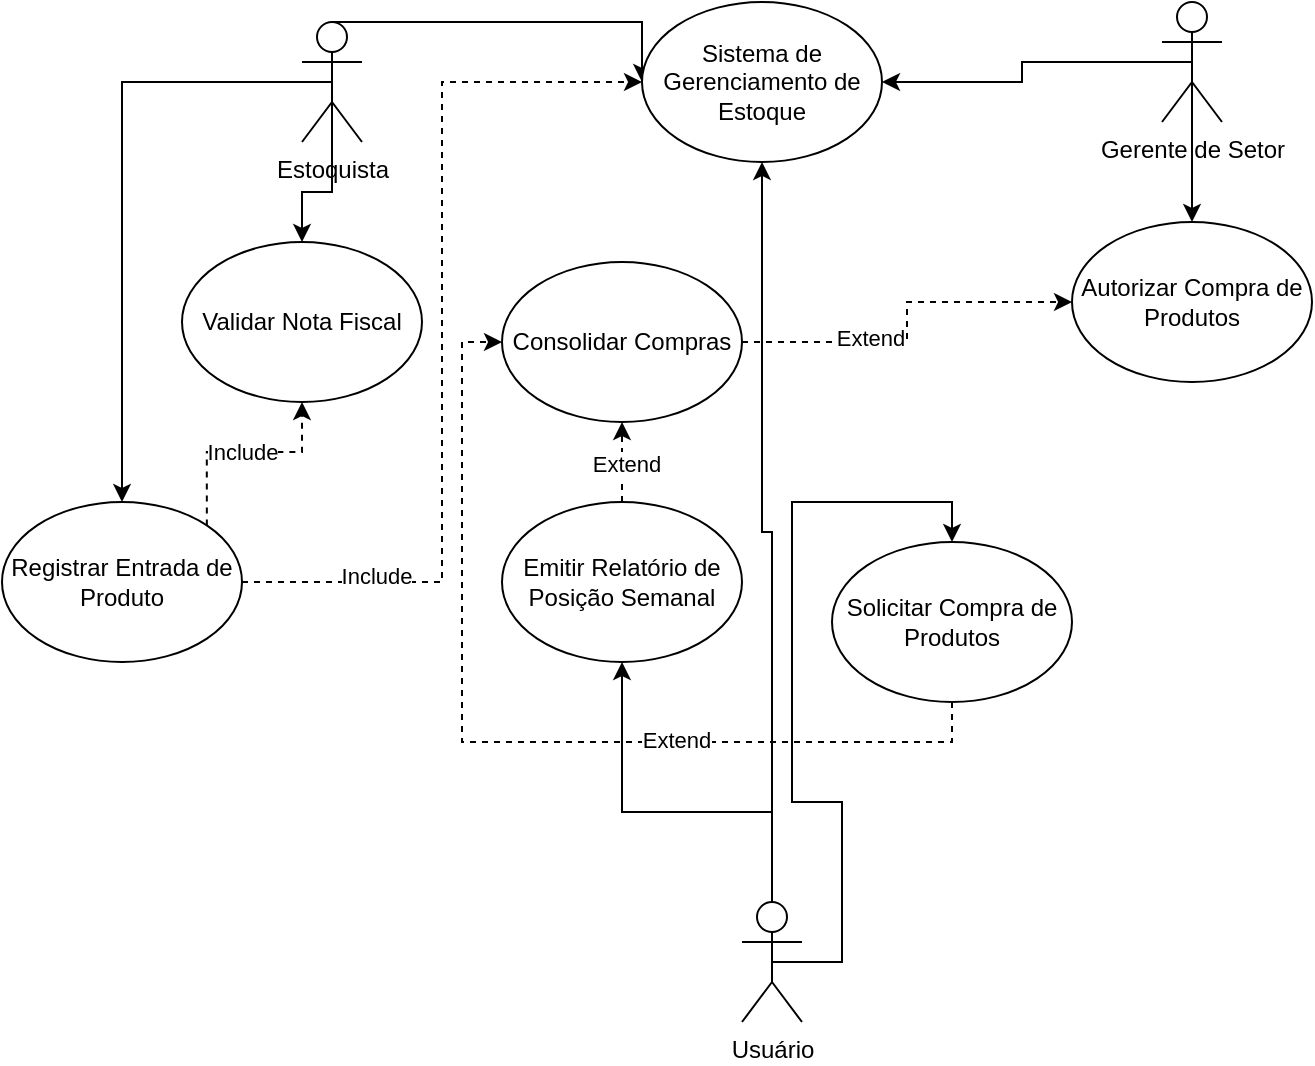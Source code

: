 <mxfile version="24.8.6">
  <diagram id="C5RBs43oDa-KdzZeNtuy" name="Page-1">
    <mxGraphModel dx="1393" dy="796" grid="1" gridSize="10" guides="1" tooltips="1" connect="1" arrows="1" fold="1" page="1" pageScale="1" pageWidth="827" pageHeight="1169" math="0" shadow="0">
      <root>
        <mxCell id="WIyWlLk6GJQsqaUBKTNV-0" />
        <mxCell id="WIyWlLk6GJQsqaUBKTNV-1" parent="WIyWlLk6GJQsqaUBKTNV-0" />
        <mxCell id="fb_G9yq6q-zGA6ELe5B0-9" style="edgeStyle=orthogonalEdgeStyle;rounded=0;orthogonalLoop=1;jettySize=auto;html=1;exitX=0.5;exitY=0.5;exitDx=0;exitDy=0;exitPerimeter=0;jumpStyle=none;" parent="WIyWlLk6GJQsqaUBKTNV-1" source="fb_G9yq6q-zGA6ELe5B0-0" target="fb_G9yq6q-zGA6ELe5B0-3" edge="1">
          <mxGeometry relative="1" as="geometry" />
        </mxCell>
        <mxCell id="niN7HjU78S2EYoLI-KRN-1" style="edgeStyle=orthogonalEdgeStyle;rounded=0;orthogonalLoop=1;jettySize=auto;html=1;exitX=0.5;exitY=0.5;exitDx=0;exitDy=0;exitPerimeter=0;entryX=0.5;entryY=0;entryDx=0;entryDy=0;" edge="1" parent="WIyWlLk6GJQsqaUBKTNV-1" source="fb_G9yq6q-zGA6ELe5B0-0" target="fb_G9yq6q-zGA6ELe5B0-4">
          <mxGeometry relative="1" as="geometry" />
        </mxCell>
        <mxCell id="niN7HjU78S2EYoLI-KRN-3" style="edgeStyle=orthogonalEdgeStyle;rounded=0;orthogonalLoop=1;jettySize=auto;html=1;exitX=0.5;exitY=0.5;exitDx=0;exitDy=0;exitPerimeter=0;entryX=0;entryY=0.5;entryDx=0;entryDy=0;" edge="1" parent="WIyWlLk6GJQsqaUBKTNV-1" source="fb_G9yq6q-zGA6ELe5B0-0" target="niN7HjU78S2EYoLI-KRN-0">
          <mxGeometry relative="1" as="geometry">
            <Array as="points">
              <mxPoint x="225" y="60" />
              <mxPoint x="380" y="60" />
            </Array>
          </mxGeometry>
        </mxCell>
        <mxCell id="fb_G9yq6q-zGA6ELe5B0-0" value="Estoquista" style="shape=umlActor;verticalLabelPosition=bottom;verticalAlign=top;html=1;outlineConnect=0;" parent="WIyWlLk6GJQsqaUBKTNV-1" vertex="1">
          <mxGeometry x="210" y="60" width="30" height="60" as="geometry" />
        </mxCell>
        <mxCell id="fb_G9yq6q-zGA6ELe5B0-8" style="edgeStyle=orthogonalEdgeStyle;rounded=0;orthogonalLoop=1;jettySize=auto;html=1;exitX=0.5;exitY=0.5;exitDx=0;exitDy=0;exitPerimeter=0;entryX=0.5;entryY=0.5;entryDx=0;entryDy=0;entryPerimeter=0;" parent="WIyWlLk6GJQsqaUBKTNV-1" source="fb_G9yq6q-zGA6ELe5B0-1" target="fb_G9yq6q-zGA6ELe5B0-1" edge="1">
          <mxGeometry relative="1" as="geometry">
            <mxPoint x="500" y="70" as="targetPoint" />
          </mxGeometry>
        </mxCell>
        <mxCell id="fb_G9yq6q-zGA6ELe5B0-22" style="edgeStyle=orthogonalEdgeStyle;rounded=0;orthogonalLoop=1;jettySize=auto;html=1;exitX=0.5;exitY=0.5;exitDx=0;exitDy=0;exitPerimeter=0;entryX=0.5;entryY=0;entryDx=0;entryDy=0;" parent="WIyWlLk6GJQsqaUBKTNV-1" source="fb_G9yq6q-zGA6ELe5B0-1" target="fb_G9yq6q-zGA6ELe5B0-6" edge="1">
          <mxGeometry relative="1" as="geometry" />
        </mxCell>
        <mxCell id="niN7HjU78S2EYoLI-KRN-5" style="edgeStyle=orthogonalEdgeStyle;rounded=0;orthogonalLoop=1;jettySize=auto;html=1;exitX=0.5;exitY=0.5;exitDx=0;exitDy=0;exitPerimeter=0;" edge="1" parent="WIyWlLk6GJQsqaUBKTNV-1" source="fb_G9yq6q-zGA6ELe5B0-1" target="niN7HjU78S2EYoLI-KRN-0">
          <mxGeometry relative="1" as="geometry" />
        </mxCell>
        <mxCell id="niN7HjU78S2EYoLI-KRN-12" style="edgeStyle=elbowEdgeStyle;rounded=0;orthogonalLoop=1;jettySize=auto;html=1;exitX=0.5;exitY=0.5;exitDx=0;exitDy=0;exitPerimeter=0;entryX=0.5;entryY=1;entryDx=0;entryDy=0;" edge="1" parent="WIyWlLk6GJQsqaUBKTNV-1" source="fb_G9yq6q-zGA6ELe5B0-1" target="fb_G9yq6q-zGA6ELe5B0-5">
          <mxGeometry relative="1" as="geometry" />
        </mxCell>
        <mxCell id="fb_G9yq6q-zGA6ELe5B0-1" value="Usuário" style="shape=umlActor;verticalLabelPosition=bottom;verticalAlign=top;html=1;outlineConnect=0;" parent="WIyWlLk6GJQsqaUBKTNV-1" vertex="1">
          <mxGeometry x="430" y="500" width="30" height="60" as="geometry" />
        </mxCell>
        <mxCell id="fb_G9yq6q-zGA6ELe5B0-14" style="edgeStyle=orthogonalEdgeStyle;rounded=0;orthogonalLoop=1;jettySize=auto;html=1;exitX=0.5;exitY=0.5;exitDx=0;exitDy=0;exitPerimeter=0;entryX=0.5;entryY=0;entryDx=0;entryDy=0;" parent="WIyWlLk6GJQsqaUBKTNV-1" source="fb_G9yq6q-zGA6ELe5B0-2" target="fb_G9yq6q-zGA6ELe5B0-7" edge="1">
          <mxGeometry relative="1" as="geometry" />
        </mxCell>
        <mxCell id="niN7HjU78S2EYoLI-KRN-4" style="edgeStyle=orthogonalEdgeStyle;rounded=0;orthogonalLoop=1;jettySize=auto;html=1;exitX=0.5;exitY=0.5;exitDx=0;exitDy=0;exitPerimeter=0;entryX=1;entryY=0.5;entryDx=0;entryDy=0;" edge="1" parent="WIyWlLk6GJQsqaUBKTNV-1" source="fb_G9yq6q-zGA6ELe5B0-2" target="niN7HjU78S2EYoLI-KRN-0">
          <mxGeometry relative="1" as="geometry" />
        </mxCell>
        <mxCell id="fb_G9yq6q-zGA6ELe5B0-2" value="Gerente de Setor&lt;div&gt;&lt;br&gt;&lt;/div&gt;" style="shape=umlActor;verticalLabelPosition=bottom;verticalAlign=top;html=1;outlineConnect=0;" parent="WIyWlLk6GJQsqaUBKTNV-1" vertex="1">
          <mxGeometry x="640" y="50" width="30" height="60" as="geometry" />
        </mxCell>
        <mxCell id="niN7HjU78S2EYoLI-KRN-2" style="edgeStyle=orthogonalEdgeStyle;rounded=0;orthogonalLoop=1;jettySize=auto;html=1;exitX=1;exitY=0.5;exitDx=0;exitDy=0;entryX=0;entryY=0.5;entryDx=0;entryDy=0;dashed=1;" edge="1" parent="WIyWlLk6GJQsqaUBKTNV-1" source="fb_G9yq6q-zGA6ELe5B0-3" target="niN7HjU78S2EYoLI-KRN-0">
          <mxGeometry relative="1" as="geometry" />
        </mxCell>
        <mxCell id="niN7HjU78S2EYoLI-KRN-7" value="Include" style="edgeLabel;html=1;align=center;verticalAlign=middle;resizable=0;points=[];" vertex="1" connectable="0" parent="niN7HjU78S2EYoLI-KRN-2">
          <mxGeometry x="-0.702" y="3" relative="1" as="geometry">
            <mxPoint as="offset" />
          </mxGeometry>
        </mxCell>
        <mxCell id="niN7HjU78S2EYoLI-KRN-6" value="Include" style="edgeStyle=orthogonalEdgeStyle;rounded=0;orthogonalLoop=1;jettySize=auto;html=1;exitX=1;exitY=0;exitDx=0;exitDy=0;entryX=0.5;entryY=1;entryDx=0;entryDy=0;dashed=1;" edge="1" parent="WIyWlLk6GJQsqaUBKTNV-1" source="fb_G9yq6q-zGA6ELe5B0-3" target="fb_G9yq6q-zGA6ELe5B0-4">
          <mxGeometry relative="1" as="geometry" />
        </mxCell>
        <mxCell id="fb_G9yq6q-zGA6ELe5B0-3" value="Registrar Entrada de Produto" style="ellipse;whiteSpace=wrap;html=1;" parent="WIyWlLk6GJQsqaUBKTNV-1" vertex="1">
          <mxGeometry x="60" y="300" width="120" height="80" as="geometry" />
        </mxCell>
        <mxCell id="fb_G9yq6q-zGA6ELe5B0-4" value="Validar Nota Fiscal" style="ellipse;whiteSpace=wrap;html=1;" parent="WIyWlLk6GJQsqaUBKTNV-1" vertex="1">
          <mxGeometry x="150" y="170" width="120" height="80" as="geometry" />
        </mxCell>
        <mxCell id="niN7HjU78S2EYoLI-KRN-16" style="edgeStyle=orthogonalEdgeStyle;rounded=0;orthogonalLoop=1;jettySize=auto;html=1;exitX=0.5;exitY=0;exitDx=0;exitDy=0;entryX=0.5;entryY=1;entryDx=0;entryDy=0;dashed=1;" edge="1" parent="WIyWlLk6GJQsqaUBKTNV-1" source="fb_G9yq6q-zGA6ELe5B0-5" target="fb_G9yq6q-zGA6ELe5B0-11">
          <mxGeometry relative="1" as="geometry" />
        </mxCell>
        <mxCell id="niN7HjU78S2EYoLI-KRN-17" value="Extend" style="edgeLabel;html=1;align=center;verticalAlign=middle;resizable=0;points=[];" vertex="1" connectable="0" parent="niN7HjU78S2EYoLI-KRN-16">
          <mxGeometry x="-0.05" y="-2" relative="1" as="geometry">
            <mxPoint as="offset" />
          </mxGeometry>
        </mxCell>
        <mxCell id="fb_G9yq6q-zGA6ELe5B0-5" value="Emitir Relatório de Posição Semanal" style="ellipse;whiteSpace=wrap;html=1;" parent="WIyWlLk6GJQsqaUBKTNV-1" vertex="1">
          <mxGeometry x="310" y="300" width="120" height="80" as="geometry" />
        </mxCell>
        <mxCell id="niN7HjU78S2EYoLI-KRN-13" style="rounded=0;orthogonalLoop=1;jettySize=auto;html=1;exitX=0.5;exitY=1;exitDx=0;exitDy=0;entryX=0;entryY=0.5;entryDx=0;entryDy=0;edgeStyle=orthogonalEdgeStyle;elbow=vertical;dashed=1;" edge="1" parent="WIyWlLk6GJQsqaUBKTNV-1" source="fb_G9yq6q-zGA6ELe5B0-6" target="fb_G9yq6q-zGA6ELe5B0-11">
          <mxGeometry relative="1" as="geometry" />
        </mxCell>
        <mxCell id="niN7HjU78S2EYoLI-KRN-14" value="Extend" style="edgeLabel;html=1;align=center;verticalAlign=middle;resizable=0;points=[];" vertex="1" connectable="0" parent="niN7HjU78S2EYoLI-KRN-13">
          <mxGeometry x="-0.348" y="-1" relative="1" as="geometry">
            <mxPoint as="offset" />
          </mxGeometry>
        </mxCell>
        <mxCell id="fb_G9yq6q-zGA6ELe5B0-6" value="Solicitar Compra de Produtos" style="ellipse;whiteSpace=wrap;html=1;" parent="WIyWlLk6GJQsqaUBKTNV-1" vertex="1">
          <mxGeometry x="475" y="320" width="120" height="80" as="geometry" />
        </mxCell>
        <mxCell id="fb_G9yq6q-zGA6ELe5B0-7" value="Autorizar Compra de Produtos" style="ellipse;whiteSpace=wrap;html=1;" parent="WIyWlLk6GJQsqaUBKTNV-1" vertex="1">
          <mxGeometry x="595" y="160" width="120" height="80" as="geometry" />
        </mxCell>
        <mxCell id="niN7HjU78S2EYoLI-KRN-9" style="edgeStyle=orthogonalEdgeStyle;rounded=0;orthogonalLoop=1;jettySize=auto;html=1;exitX=1;exitY=0.5;exitDx=0;exitDy=0;entryX=0;entryY=0.5;entryDx=0;entryDy=0;dashed=1;" edge="1" parent="WIyWlLk6GJQsqaUBKTNV-1" source="fb_G9yq6q-zGA6ELe5B0-11" target="fb_G9yq6q-zGA6ELe5B0-7">
          <mxGeometry relative="1" as="geometry" />
        </mxCell>
        <mxCell id="niN7HjU78S2EYoLI-KRN-10" value="Extend" style="edgeLabel;html=1;align=center;verticalAlign=middle;resizable=0;points=[];" vertex="1" connectable="0" parent="niN7HjU78S2EYoLI-KRN-9">
          <mxGeometry x="-0.308" y="2" relative="1" as="geometry">
            <mxPoint as="offset" />
          </mxGeometry>
        </mxCell>
        <mxCell id="fb_G9yq6q-zGA6ELe5B0-11" value="Consolidar Compras" style="ellipse;whiteSpace=wrap;html=1;" parent="WIyWlLk6GJQsqaUBKTNV-1" vertex="1">
          <mxGeometry x="310" y="180" width="120" height="80" as="geometry" />
        </mxCell>
        <mxCell id="niN7HjU78S2EYoLI-KRN-0" value="Sistema de Gerenciamento de Estoque" style="ellipse;whiteSpace=wrap;html=1;" vertex="1" parent="WIyWlLk6GJQsqaUBKTNV-1">
          <mxGeometry x="380" y="50" width="120" height="80" as="geometry" />
        </mxCell>
      </root>
    </mxGraphModel>
  </diagram>
</mxfile>
